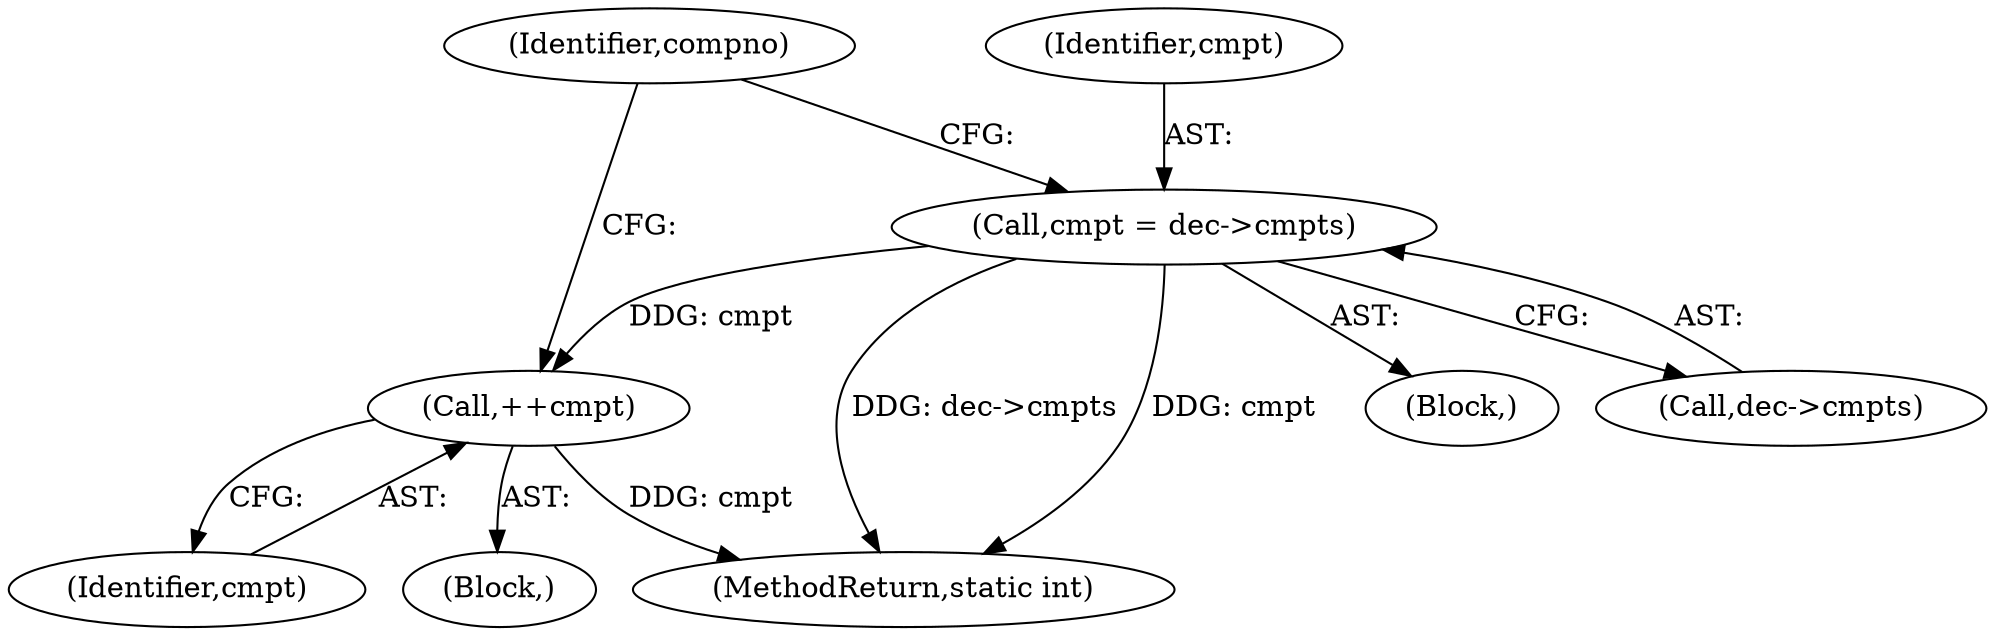 digraph "0_jasper_dee11ec440d7908d1daf69f40a3324b27cf213ba@pointer" {
"1000633" [label="(Call,cmpt = dec->cmpts)"];
"1000649" [label="(Call,++cmpt)"];
"1000639" [label="(Identifier,compno)"];
"1000627" [label="(Block,)"];
"1000633" [label="(Call,cmpt = dec->cmpts)"];
"1000635" [label="(Call,dec->cmpts)"];
"1000650" [label="(Identifier,cmpt)"];
"1000649" [label="(Call,++cmpt)"];
"1000646" [label="(Block,)"];
"1000699" [label="(MethodReturn,static int)"];
"1000634" [label="(Identifier,cmpt)"];
"1000633" -> "1000627"  [label="AST: "];
"1000633" -> "1000635"  [label="CFG: "];
"1000634" -> "1000633"  [label="AST: "];
"1000635" -> "1000633"  [label="AST: "];
"1000639" -> "1000633"  [label="CFG: "];
"1000633" -> "1000699"  [label="DDG: dec->cmpts"];
"1000633" -> "1000699"  [label="DDG: cmpt"];
"1000633" -> "1000649"  [label="DDG: cmpt"];
"1000649" -> "1000646"  [label="AST: "];
"1000649" -> "1000650"  [label="CFG: "];
"1000650" -> "1000649"  [label="AST: "];
"1000639" -> "1000649"  [label="CFG: "];
"1000649" -> "1000699"  [label="DDG: cmpt"];
}
